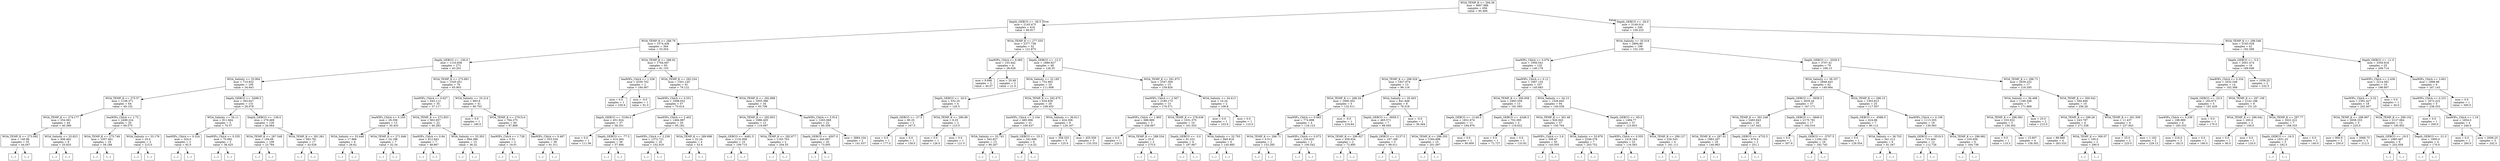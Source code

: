 digraph Tree {
node [shape=box] ;
0 [label="WOA_TEMP_K <= 294.36\nmse = 4667.988\nsamples = 656\nvalue = 95.406"] ;
1 [label="Depth_GEBCO <= -36.5\nmse = 2145.475\nsamples = 416\nvalue = 60.917"] ;
0 -> 1 [labeldistance=2.5, labelangle=45, headlabel="True"] ;
2 [label="WOA_TEMP_K <= 288.79\nmse = 1574.436\nsamples = 364\nvalue = 53.054"] ;
1 -> 2 ;
3 [label="Depth_GEBCO <= -100.0\nmse = 1133.658\nsamples = 271\nvalue = 43.201"] ;
2 -> 3 ;
4 [label="WOA_Salinity <= 33.904\nmse = 710.932\nsamples = 195\nvalue = 34.643"] ;
3 -> 4 ;
5 [label="WOA_TEMP_K <= 275.57\nmse = 1106.371\nsamples = 64\nvalue = 49.152"] ;
4 -> 5 ;
6 [label="WOA_TEMP_K <= 274.177\nmse = 254.061\nsamples = 44\nvalue = 40.399"] ;
5 -> 6 ;
7 [label="WOA_TEMP_K <= 273.092\nmse = 140.96\nsamples = 35\nvalue = 44.047"] ;
6 -> 7 ;
8 [label="(...)"] ;
7 -> 8 ;
39 [label="(...)"] ;
7 -> 39 ;
68 [label="WOA_Salinity <= 33.823\nmse = 406.462\nsamples = 9\nvalue = 20.833"] ;
6 -> 68 ;
69 [label="(...)"] ;
68 -> 69 ;
74 [label="(...)"] ;
68 -> 74 ;
85 [label="SeaWIFs_ChlrA <= 1.72\nmse = 2499.224\nsamples = 20\nvalue = 69.575"] ;
5 -> 85 ;
86 [label="WOA_TEMP_K <= 275.749\nmse = 1057.461\nsamples = 18\nvalue = 59.188"] ;
85 -> 86 ;
87 [label="(...)"] ;
86 -> 87 ;
88 [label="(...)"] ;
86 -> 88 ;
121 [label="WOA_Salinity <= 33.176\nmse = 25.0\nsamples = 2\nvalue = 215.0"] ;
85 -> 121 ;
122 [label="(...)"] ;
121 -> 122 ;
123 [label="(...)"] ;
121 -> 123 ;
124 [label="Depth_GEBCO <= -5498.5\nmse = 393.647\nsamples = 131\nvalue = 28.078"] ;
4 -> 124 ;
125 [label="WOA_Salinity <= 34.11\nmse = 911.664\nsamples = 5\nvalue = 70.57"] ;
124 -> 125 ;
126 [label="SeaWIFs_ChlrA <= 0.324\nmse = 324.0\nsamples = 2\nvalue = 92.0"] ;
125 -> 126 ;
127 [label="(...)"] ;
126 -> 127 ;
128 [label="(...)"] ;
126 -> 128 ;
129 [label="SeaWIFs_ChlrA <= 0.335\nmse = 70.992\nsamples = 3\nvalue = 38.425"] ;
125 -> 129 ;
130 [label="(...)"] ;
129 -> 130 ;
131 [label="(...)"] ;
129 -> 131 ;
134 [label="Depth_GEBCO <= -136.0\nmse = 279.469\nsamples = 126\nvalue = 26.064"] ;
124 -> 134 ;
135 [label="WOA_TEMP_K <= 287.548\nmse = 194.69\nsamples = 109\nvalue = 23.784"] ;
134 -> 135 ;
136 [label="(...)"] ;
135 -> 136 ;
283 [label="(...)"] ;
135 -> 283 ;
296 [label="WOA_TEMP_K <= 281.561\nmse = 583.781\nsamples = 17\nvalue = 43.028"] ;
134 -> 296 ;
297 [label="(...)"] ;
296 -> 297 ;
304 [label="(...)"] ;
296 -> 304 ;
325 [label="WOA_TEMP_K <= 275.891\nmse = 1545.451\nsamples = 76\nvalue = 65.903"] ;
3 -> 325 ;
326 [label="SeaWIFs_ChlrA <= 0.627\nmse = 643.112\nsamples = 35\nvalue = 37.117"] ;
325 -> 326 ;
327 [label="SeaWIFs_ChlrA <= 0.105\nmse = 29.358\nsamples = 13\nvalue = 30.433"] ;
326 -> 327 ;
328 [label="WOA_Salinity <= 33.448\nmse = 17.866\nsamples = 6\nvalue = 26.62"] ;
327 -> 328 ;
329 [label="(...)"] ;
328 -> 329 ;
330 [label="(...)"] ;
328 -> 330 ;
333 [label="WOA_TEMP_K <= 271.846\nmse = 24.198\nsamples = 7\nvalue = 32.34"] ;
327 -> 333 ;
334 [label="(...)"] ;
333 -> 334 ;
335 [label="(...)"] ;
333 -> 335 ;
338 [label="WOA_TEMP_K <= 272.853\nmse = 902.657\nsamples = 22\nvalue = 40.283"] ;
326 -> 338 ;
339 [label="SeaWIFs_ChlrA <= 0.94\nmse = 812.843\nsamples = 7\nvalue = 48.867"] ;
338 -> 339 ;
340 [label="(...)"] ;
339 -> 340 ;
343 [label="(...)"] ;
339 -> 343 ;
346 [label="WOA_Salinity <= 33.303\nmse = 894.396\nsamples = 15\nvalue = 36.32"] ;
338 -> 346 ;
347 [label="(...)"] ;
346 -> 347 ;
350 [label="(...)"] ;
346 -> 350 ;
351 [label="WOA_Salinity <= 33.214\nmse = 993.9\nsamples = 41\nvalue = 90.703"] ;
325 -> 351 ;
352 [label="mse = 0.0\nsamples = 1\nvalue = 180.0"] ;
351 -> 352 ;
353 [label="WOA_TEMP_K <= 279.514\nmse = 764.275\nsamples = 40\nvalue = 87.868"] ;
351 -> 353 ;
354 [label="SeaWIFs_ChlrA <= 1.728\nmse = 0.51\nsamples = 2\nvalue = 19.01"] ;
353 -> 354 ;
355 [label="(...)"] ;
354 -> 355 ;
356 [label="(...)"] ;
354 -> 356 ;
357 [label="SeaWIFs_ChlrA <= 0.497\nmse = 553.534\nsamples = 38\nvalue = 91.311"] ;
353 -> 357 ;
358 [label="(...)"] ;
357 -> 358 ;
361 [label="(...)"] ;
357 -> 361 ;
414 [label="WOA_TEMP_K <= 288.92\nmse = 1764.947\nsamples = 93\nvalue = 81.153"] ;
2 -> 414 ;
415 [label="SeaWIFs_ChlrA <= 1.338\nmse = 4330.702\nsamples = 2\nvalue = 184.067"] ;
414 -> 415 ;
416 [label="mse = 0.0\nsamples = 1\nvalue = 230.6"] ;
415 -> 416 ;
417 [label="mse = -0.0\nsamples = 1\nvalue = 91.0"] ;
415 -> 417 ;
418 [label="WOA_TEMP_K <= 292.254\nmse = 1501.145\nsamples = 91\nvalue = 79.122"] ;
414 -> 418 ;
419 [label="SeaWIFs_ChlrA <= 0.551\nmse = 1098.052\nsamples = 57\nvalue = 70.614"] ;
418 -> 419 ;
420 [label="Depth_GEBCO <= -5194.0\nmse = 451.924\nsamples = 37\nvalue = 58.331"] ;
419 -> 420 ;
421 [label="mse = 0.0\nsamples = 1\nvalue = 111.06"] ;
420 -> 421 ;
422 [label="Depth_GEBCO <= -77.5\nmse = 414.264\nsamples = 36\nvalue = 57.494"] ;
420 -> 422 ;
423 [label="(...)"] ;
422 -> 423 ;
480 [label="(...)"] ;
422 -> 480 ;
483 [label="SeaWIFs_ChlrA <= 2.402\nmse = 1484.987\nsamples = 20\nvalue = 95.182"] ;
419 -> 483 ;
484 [label="SeaWIFs_ChlrA <= 2.239\nmse = 1372.721\nsamples = 16\nvalue = 102.919"] ;
483 -> 484 ;
485 [label="(...)"] ;
484 -> 485 ;
510 [label="(...)"] ;
484 -> 510 ;
511 [label="WOA_TEMP_K <= 289.898\nmse = 22.24\nsamples = 4\nvalue = 53.4"] ;
483 -> 511 ;
512 [label="(...)"] ;
511 -> 512 ;
513 [label="(...)"] ;
511 -> 513 ;
518 [label="WOA_TEMP_K <= 292.898\nmse = 1855.386\nsamples = 34\nvalue = 93.706"] ;
418 -> 518 ;
519 [label="WOA_TEMP_K <= 292.853\nmse = 1986.405\nsamples = 12\nvalue = 119.697"] ;
518 -> 519 ;
520 [label="Depth_GEBCO <= -4481.5\nmse = 1132.956\nsamples = 10\nvalue = 109.715"] ;
519 -> 520 ;
521 [label="(...)"] ;
520 -> 521 ;
526 [label="(...)"] ;
520 -> 526 ;
537 [label="WOA_TEMP_K <= 292.877\nmse = 1193.703\nsamples = 2\nvalue = 204.55"] ;
519 -> 537 ;
538 [label="(...)"] ;
537 -> 538 ;
539 [label="(...)"] ;
537 -> 539 ;
540 [label="SeaWIFs_ChlrA <= 5.914\nmse = 1263.068\nsamples = 22\nvalue = 80.359"] ;
518 -> 540 ;
541 [label="Depth_GEBCO <= -4507.0\nmse = 444.997\nsamples = 20\nvalue = 73.005"] ;
540 -> 541 ;
542 [label="(...)"] ;
541 -> 542 ;
553 [label="(...)"] ;
541 -> 553 ;
576 [label="mse = 3884.104\nsamples = 2\nvalue = 141.037"] ;
540 -> 576 ;
577 [label="WOA_TEMP_K <= 277.555\nmse = 2377.738\nsamples = 52\nvalue = 121.875"] ;
1 -> 577 ;
578 [label="SeaWIFs_ChlrA <= 6.065\nmse = 103.442\nsamples = 4\nvalue = 28.628"] ;
577 -> 578 ;
579 [label="mse = 9.696\nsamples = 2\nvalue = 40.07"] ;
578 -> 579 ;
580 [label="mse = 20.48\nsamples = 2\nvalue = 21.0"] ;
578 -> 580 ;
581 [label="Depth_GEBCO <= -12.5\nmse = 1889.927\nsamples = 48\nvalue = 128.35"] ;
577 -> 581 ;
582 [label="WOA_Salinity <= 32.185\nmse = 732.962\nsamples = 33\nvalue = 111.608"] ;
581 -> 582 ;
583 [label="Depth_GEBCO <= -20.0\nmse = 532.25\nsamples = 4\nvalue = 145.5"] ;
582 -> 583 ;
584 [label="Depth_GEBCO <= -27.5\nmse = 90.25\nsamples = 2\nvalue = 167.5"] ;
583 -> 584 ;
585 [label="mse = 0.0\nsamples = 1\nvalue = 177.0"] ;
584 -> 585 ;
586 [label="mse = 0.0\nsamples = 1\nvalue = 158.0"] ;
584 -> 586 ;
587 [label="WOA_TEMP_K <= 290.89\nmse = 6.25\nsamples = 2\nvalue = 123.5"] ;
583 -> 587 ;
588 [label="mse = 0.0\nsamples = 1\nvalue = 126.0"] ;
587 -> 588 ;
589 [label="mse = 0.0\nsamples = 1\nvalue = 121.0"] ;
587 -> 589 ;
590 [label="WOA_TEMP_K <= 292.675\nmse = 634.838\nsamples = 29\nvalue = 108.455"] ;
582 -> 590 ;
591 [label="SeaWIFs_ChlrA <= 2.104\nmse = 485.996\nsamples = 21\nvalue = 100.437"] ;
590 -> 591 ;
592 [label="WOA_Salinity <= 33.741\nmse = 342.827\nsamples = 13\nvalue = 90.267"] ;
591 -> 592 ;
593 [label="(...)"] ;
592 -> 593 ;
598 [label="(...)"] ;
592 -> 598 ;
613 [label="Depth_GEBCO <= -33.5\nmse = 342.696\nsamples = 8\nvalue = 114.52"] ;
591 -> 613 ;
614 [label="(...)"] ;
613 -> 614 ;
615 [label="(...)"] ;
613 -> 615 ;
628 [label="WOA_Salinity <= 36.611\nmse = 424.306\nsamples = 8\nvalue = 129.167"] ;
590 -> 628 ;
629 [label="mse = 358.333\nsamples = 5\nvalue = 125.0"] ;
628 -> 629 ;
630 [label="mse = 455.556\nsamples = 3\nvalue = 133.333"] ;
628 -> 630 ;
631 [label="WOA_TEMP_K <= 291.975\nmse = 2547.309\nsamples = 15\nvalue = 159.826"] ;
581 -> 631 ;
632 [label="SeaWIFs_ChlrA <= 2.567\nmse = 2180.173\nsamples = 13\nvalue = 176.571"] ;
631 -> 632 ;
633 [label="SeaWIFs_ChlrA <= 1.905\nmse = 688.889\nsamples = 3\nvalue = 256.667"] ;
632 -> 633 ;
634 [label="mse = 0.0\nsamples = 1\nvalue = 220.0"] ;
633 -> 634 ;
635 [label="WOA_TEMP_K <= 288.534\nmse = 25.0\nsamples = 2\nvalue = 275.0"] ;
633 -> 635 ;
636 [label="(...)"] ;
635 -> 636 ;
637 [label="(...)"] ;
635 -> 637 ;
638 [label="WOA_TEMP_K <= 278.636\nmse = 1031.375\nsamples = 10\nvalue = 161.553"] ;
632 -> 638 ;
639 [label="Depth_GEBCO <= -3.0\nmse = 91.222\nsamples = 4\nvalue = 187.667"] ;
638 -> 639 ;
640 [label="(...)"] ;
639 -> 640 ;
645 [label="(...)"] ;
639 -> 645 ;
646 [label="WOA_Salinity <= 32.793\nmse = 940.818\nsamples = 6\nvalue = 145.885"] ;
638 -> 646 ;
647 [label="(...)"] ;
646 -> 647 ;
652 [label="(...)"] ;
646 -> 652 ;
655 [label="WOA_Salinity <= 34.413\nmse = 10.24\nsamples = 2\nvalue = 106.8"] ;
631 -> 655 ;
656 [label="mse = 0.0\nsamples = 1\nvalue = 103.6"] ;
655 -> 656 ;
657 [label="mse = 0.0\nsamples = 1\nvalue = 110.0"] ;
655 -> 657 ;
658 [label="Depth_GEBCO <= -26.0\nmse = 3149.014\nsamples = 240\nvalue = 158.233"] ;
0 -> 658 [labeldistance=2.5, labelangle=-45, headlabel="False"] ;
659 [label="WOA_Salinity <= 35.519\nmse = 2894.89\nsamples = 199\nvalue = 152.105"] ;
658 -> 659 ;
660 [label="SeaWIFs_ChlrA <= 0.076\nmse = 1956.541\nsamples = 120\nvalue = 140.176"] ;
659 -> 660 ;
661 [label="WOA_TEMP_K <= 298.529\nmse = 1927.674\nsamples = 13\nvalue = 96.116"] ;
660 -> 661 ;
662 [label="WOA_TEMP_K <= 298.34\nmse = 1906.302\nsamples = 5\nvalue = 132.511"] ;
661 -> 662 ;
663 [label="SeaWIFs_ChlrA <= 0.065\nmse = 774.898\nsamples = 4\nvalue = 118.123"] ;
662 -> 663 ;
664 [label="WOA_TEMP_K <= 296.71\nmse = 0.511\nsamples = 2\nvalue = 153.285"] ;
663 -> 664 ;
665 [label="(...)"] ;
664 -> 665 ;
666 [label="(...)"] ;
664 -> 666 ;
667 [label="SeaWIFs_ChlrA <= 0.073\nmse = 234.835\nsamples = 2\nvalue = 100.542"] ;
663 -> 667 ;
668 [label="(...)"] ;
667 -> 668 ;
669 [label="(...)"] ;
667 -> 669 ;
670 [label="mse = -0.0\nsamples = 1\nvalue = 218.84"] ;
662 -> 670 ;
671 [label="WOA_Salinity <= 35.403\nmse = 841.848\nsamples = 8\nvalue = 76.518"] ;
661 -> 671 ;
672 [label="Depth_GEBCO <= -5659.5\nmse = 465.571\nsamples = 7\nvalue = 88.565"] ;
671 -> 672 ;
673 [label="WOA_TEMP_K <= 299.927\nmse = 458.934\nsamples = 2\nvalue = 72.895"] ;
672 -> 673 ;
674 [label="(...)"] ;
673 -> 674 ;
675 [label="(...)"] ;
673 -> 675 ;
676 [label="Depth_GEBCO <= -5137.5\nmse = 197.168\nsamples = 5\nvalue = 99.011"] ;
672 -> 676 ;
677 [label="(...)"] ;
676 -> 677 ;
680 [label="(...)"] ;
676 -> 680 ;
685 [label="mse = -0.0\nsamples = 1\nvalue = 36.364"] ;
671 -> 685 ;
686 [label="SeaWIFs_ChlrA <= 0.12\nmse = 1687.155\nsamples = 107\nvalue = 145.683"] ;
660 -> 686 ;
687 [label="WOA_TEMP_K <= 300.958\nmse = 2493.559\nsamples = 13\nvalue = 181.093"] ;
686 -> 687 ;
688 [label="Depth_GEBCO <= -2149.5\nmse = 1831.674\nsamples = 11\nvalue = 194.976"] ;
687 -> 688 ;
689 [label="WOA_TEMP_K <= 296.355\nmse = 1264.898\nsamples = 10\nvalue = 201.097"] ;
688 -> 689 ;
690 [label="(...)"] ;
689 -> 690 ;
691 [label="(...)"] ;
689 -> 691 ;
706 [label="mse = 0.0\nsamples = 1\nvalue = 90.909"] ;
688 -> 706 ;
707 [label="Depth_GEBCO <= -4348.5\nmse = 702.095\nsamples = 2\nvalue = 118.622"] ;
687 -> 707 ;
708 [label="mse = 0.0\nsamples = 1\nvalue = 72.727"] ;
707 -> 708 ;
709 [label="mse = 0.0\nsamples = 1\nvalue = 133.92"] ;
707 -> 709 ;
710 [label="WOA_Salinity <= 34.13\nmse = 1326.845\nsamples = 94\nvalue = 140.038"] ;
686 -> 710 ;
711 [label="WOA_TEMP_K <= 301.49\nmse = 926.943\nsamples = 57\nvalue = 150.764"] ;
710 -> 711 ;
712 [label="SeaWIFs_ChlrA <= 2.6\nmse = 308.47\nsamples = 50\nvalue = 143.505"] ;
711 -> 712 ;
713 [label="(...)"] ;
712 -> 713 ;
786 [label="(...)"] ;
712 -> 786 ;
793 [label="WOA_Salinity <= 33.876\nmse = 2249.378\nsamples = 7\nvalue = 203.752"] ;
711 -> 793 ;
794 [label="(...)"] ;
793 -> 794 ;
805 [label="(...)"] ;
793 -> 805 ;
806 [label="Depth_GEBCO <= -65.0\nmse = 1494.77\nsamples = 37\nvalue = 123.853"] ;
710 -> 806 ;
807 [label="SeaWIFs_ChlrA <= 0.555\nmse = 1418.164\nsamples = 33\nvalue = 116.563"] ;
806 -> 807 ;
808 [label="(...)"] ;
807 -> 808 ;
859 [label="(...)"] ;
807 -> 859 ;
868 [label="WOA_TEMP_K <= 299.127\nmse = 226.543\nsamples = 4\nvalue = 161.111"] ;
806 -> 868 ;
869 [label="(...)"] ;
868 -> 869 ;
874 [label="(...)"] ;
868 -> 874 ;
875 [label="Depth_GEBCO <= -2029.5\nmse = 3707.41\nsamples = 79\nvalue = 168.13"] ;
659 -> 875 ;
876 [label="WOA_Salinity <= 36.337\nmse = 2848.443\nsamples = 62\nvalue = 149.064"] ;
875 -> 876 ;
877 [label="Depth_GEBCO <= -3939.5\nmse = 2835.44\nsamples = 37\nvalue = 167.171"] ;
876 -> 877 ;
878 [label="WOA_TEMP_K <= 301.246\nmse = 2483.843\nsamples = 20\nvalue = 147.442"] ;
877 -> 878 ;
879 [label="WOA_TEMP_K <= 297.01\nmse = 1883.297\nsamples = 18\nvalue = 140.963"] ;
878 -> 879 ;
880 [label="(...)"] ;
879 -> 880 ;
889 [label="(...)"] ;
879 -> 889 ;
914 [label="Depth_GEBCO <= -4732.5\nmse = 676.0\nsamples = 2\nvalue = 251.1"] ;
878 -> 914 ;
915 [label="(...)"] ;
914 -> 915 ;
916 [label="(...)"] ;
914 -> 916 ;
917 [label="Depth_GEBCO <= -3849.0\nmse = 2170.781\nsamples = 17\nvalue = 192.016"] ;
877 -> 917 ;
918 [label="mse = 0.0\nsamples = 1\nvalue = 307.9"] ;
917 -> 918 ;
919 [label="Depth_GEBCO <= -3707.5\nmse = 1184.162\nsamples = 16\nvalue = 182.745"] ;
917 -> 919 ;
920 [label="(...)"] ;
919 -> 920 ;
923 [label="(...)"] ;
919 -> 923 ;
942 [label="WOA_TEMP_K <= 296.15\nmse = 1303.815\nsamples = 25\nvalue = 117.507"] ;
876 -> 942 ;
943 [label="Depth_GEBCO <= -4586.0\nmse = 624.88\nsamples = 7\nvalue = 90.112"] ;
942 -> 943 ;
944 [label="mse = 0.0\nsamples = 1\nvalue = 129.554"] ;
943 -> 944 ;
945 [label="WOA_Salinity <= 36.703\nmse = 341.212\nsamples = 6\nvalue = 81.347"] ;
943 -> 945 ;
946 [label="(...)"] ;
945 -> 946 ;
953 [label="(...)"] ;
945 -> 953 ;
956 [label="SeaWIFs_ChlrA <= 0.109\nmse = 1113.355\nsamples = 18\nvalue = 130.063"] ;
942 -> 956 ;
957 [label="Depth_GEBCO <= -3519.5\nmse = 715.464\nsamples = 12\nvalue = 112.726"] ;
956 -> 957 ;
958 [label="(...)"] ;
957 -> 958 ;
975 [label="(...)"] ;
957 -> 975 ;
978 [label="WOA_TEMP_K <= 296.982\nmse = 105.656\nsamples = 6\nvalue = 164.738"] ;
956 -> 978 ;
979 [label="(...)"] ;
978 -> 979 ;
986 [label="(...)"] ;
978 -> 986 ;
989 [label="WOA_TEMP_K <= 298.73\nmse = 2639.232\nsamples = 17\nvalue = 216.295"] ;
875 -> 989 ;
990 [label="WOA_Salinity <= 36.498\nmse = 1160.549\nsamples = 7\nvalue = 171.868"] ;
989 -> 990 ;
991 [label="WOA_TEMP_K <= 296.583\nmse = 333.032\nsamples = 5\nvalue = 150.302"] ;
990 -> 991 ;
992 [label="mse = 0.0\nsamples = 1\nvalue = 110.3"] ;
991 -> 992 ;
993 [label="mse = 15.607\nsamples = 4\nvalue = 158.302"] ;
991 -> 993 ;
994 [label="mse = 25.0\nsamples = 2\nvalue = 215.0"] ;
990 -> 994 ;
995 [label="WOA_TEMP_K <= 300.542\nmse = 594.846\nsamples = 10\nvalue = 256.28"] ;
989 -> 995 ;
996 [label="WOA_TEMP_K <= 299.28\nmse = 243.787\nsamples = 6\nvalue = 271.538"] ;
995 -> 996 ;
997 [label="mse = 88.889\nsamples = 4\nvalue = 263.333"] ;
996 -> 997 ;
998 [label="WOA_TEMP_K <= 300.07\nmse = 100.0\nsamples = 2\nvalue = 290.0"] ;
996 -> 998 ;
999 [label="(...)"] ;
998 -> 999 ;
1000 [label="(...)"] ;
998 -> 1000 ;
1001 [label="WOA_TEMP_K <= 301.509\nmse = 11.437\nsamples = 4\nvalue = 227.943"] ;
995 -> 1001 ;
1002 [label="mse = 25.0\nsamples = 2\nvalue = 225.0"] ;
1001 -> 1002 ;
1003 [label="mse = 1.162\nsamples = 2\nvalue = 229.12"] ;
1001 -> 1003 ;
1004 [label="WOA_TEMP_K <= 298.546\nmse = 3183.028\nsamples = 41\nvalue = 192.589"] ;
658 -> 1004 ;
1005 [label="Depth_GEBCO <= -5.0\nmse = 2001.474\nsamples = 16\nvalue = 169.048"] ;
1004 -> 1005 ;
1006 [label="SeaWIFs_ChlrA <= 0.334\nmse = 1632.548\nsamples = 14\nvalue = 162.368"] ;
1005 -> 1006 ;
1007 [label="Depth_GEBCO <= -23.0\nmse = 183.673\nsamples = 5\nvalue = 181.429"] ;
1006 -> 1007 ;
1008 [label="SeaWIFs_ChlrA <= 0.239\nmse = 188.889\nsamples = 4\nvalue = 183.333"] ;
1007 -> 1008 ;
1009 [label="mse = 216.0\nsamples = 3\nvalue = 182.0"] ;
1008 -> 1009 ;
1010 [label="mse = 0.0\nsamples = 1\nvalue = 190.0"] ;
1008 -> 1010 ;
1011 [label="mse = 0.0\nsamples = 1\nvalue = 170.0"] ;
1007 -> 1011 ;
1012 [label="WOA_TEMP_K <= 297.106\nmse = 2142.188\nsamples = 9\nvalue = 151.25"] ;
1006 -> 1012 ;
1013 [label="WOA_TEMP_K <= 296.042\nmse = 200.0\nsamples = 2\nvalue = 100.0"] ;
1012 -> 1013 ;
1014 [label="mse = 0.0\nsamples = 1\nvalue = 90.0"] ;
1013 -> 1014 ;
1015 [label="mse = 0.0\nsamples = 1\nvalue = 120.0"] ;
1013 -> 1015 ;
1016 [label="WOA_TEMP_K <= 297.77\nmse = 1622.222\nsamples = 7\nvalue = 168.333"] ;
1012 -> 1016 ;
1017 [label="Depth_GEBCO <= -16.5\nmse = 1831.25\nsamples = 5\nvalue = 182.5"] ;
1016 -> 1017 ;
1018 [label="(...)"] ;
1017 -> 1018 ;
1019 [label="(...)"] ;
1017 -> 1019 ;
1020 [label="mse = 0.0\nsamples = 2\nvalue = 140.0"] ;
1016 -> 1020 ;
1021 [label="mse = 1056.25\nsamples = 2\nvalue = 232.5"] ;
1005 -> 1021 ;
1022 [label="Depth_GEBCO <= -11.0\nmse = 3359.918\nsamples = 25\nvalue = 206.714"] ;
1004 -> 1022 ;
1023 [label="SeaWIFs_ChlrA <= 2.436\nmse = 3214.381\nsamples = 19\nvalue = 196.607"] ;
1022 -> 1023 ;
1024 [label="SeaWIFs_ChlrA <= 0.32\nmse = 2391.427\nsamples = 18\nvalue = 202.407"] ;
1023 -> 1024 ;
1025 [label="WOA_TEMP_K <= 299.997\nmse = 2658.333\nsamples = 5\nvalue = 225.0"] ;
1024 -> 1025 ;
1026 [label="mse = 900.0\nsamples = 2\nvalue = 250.0"] ;
1025 -> 1026 ;
1027 [label="mse = 3068.75\nsamples = 3\nvalue = 212.5"] ;
1025 -> 1027 ;
1028 [label="WOA_TEMP_K <= 299.102\nmse = 2127.664\nsamples = 13\nvalue = 195.952"] ;
1024 -> 1028 ;
1029 [label="Depth_GEBCO <= -19.5\nmse = 1985.467\nsamples = 9\nvalue = 202.059"] ;
1028 -> 1029 ;
1030 [label="(...)"] ;
1029 -> 1030 ;
1031 [label="(...)"] ;
1029 -> 1031 ;
1032 [label="Depth_GEBCO <= -21.0\nmse = 1900.0\nsamples = 4\nvalue = 170.0"] ;
1028 -> 1032 ;
1033 [label="(...)"] ;
1032 -> 1033 ;
1034 [label="(...)"] ;
1032 -> 1034 ;
1035 [label="mse = 0.0\nsamples = 1\nvalue = 40.0"] ;
1023 -> 1035 ;
1036 [label="SeaWIFs_ChlrA <= 3.601\nmse = 1898.98\nsamples = 6\nvalue = 247.143"] ;
1022 -> 1036 ;
1037 [label="SeaWIFs_ChlrA <= 0.231\nmse = 1672.222\nsamples = 5\nvalue = 238.333"] ;
1036 -> 1037 ;
1038 [label="mse = 0.0\nsamples = 1\nvalue = 200.0"] ;
1037 -> 1038 ;
1039 [label="SeaWIFs_ChlrA <= 1.19\nmse = 1654.0\nsamples = 4\nvalue = 246.0"] ;
1037 -> 1039 ;
1040 [label="mse = 0.0\nsamples = 1\nvalue = 260.0"] ;
1039 -> 1040 ;
1041 [label="mse = 2006.25\nsamples = 3\nvalue = 242.5"] ;
1039 -> 1041 ;
1042 [label="mse = 0.0\nsamples = 1\nvalue = 300.0"] ;
1036 -> 1042 ;
}